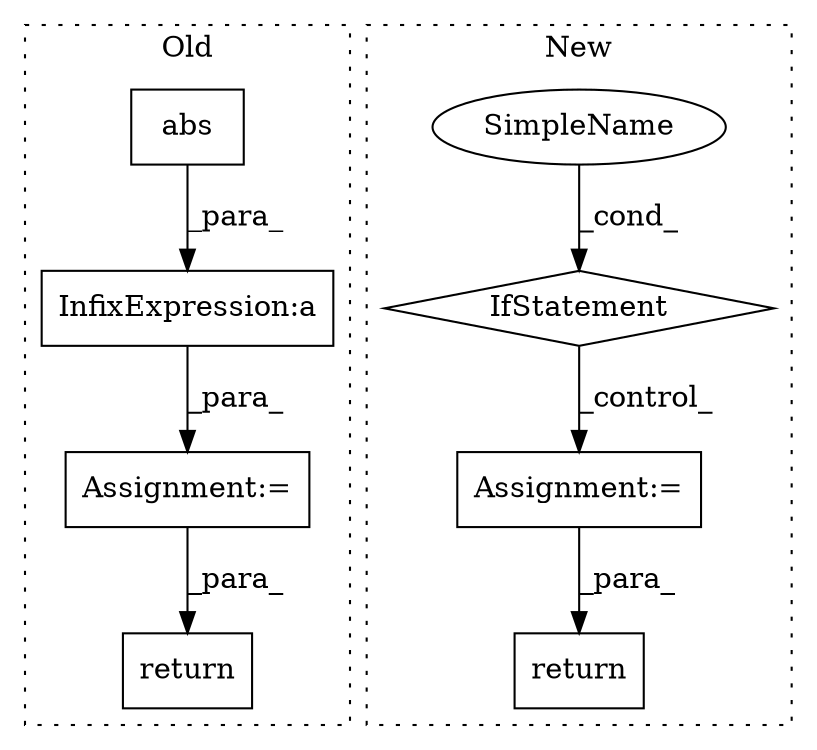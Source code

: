 digraph G {
subgraph cluster0 {
1 [label="abs" a="32" s="7241,7255" l="4,1" shape="box"];
3 [label="return" a="41" s="7388" l="7" shape="box"];
4 [label="InfixExpression:a" a="27" s="7238" l="3" shape="box"];
6 [label="Assignment:=" a="7" s="7225" l="1" shape="box"];
label = "Old";
style="dotted";
}
subgraph cluster1 {
2 [label="return" a="41" s="7151" l="7" shape="box"];
5 [label="Assignment:=" a="7" s="7127" l="1" shape="box"];
7 [label="IfStatement" a="25" s="6669,6691" l="4,2" shape="diamond"];
8 [label="SimpleName" a="42" s="" l="" shape="ellipse"];
label = "New";
style="dotted";
}
1 -> 4 [label="_para_"];
4 -> 6 [label="_para_"];
5 -> 2 [label="_para_"];
6 -> 3 [label="_para_"];
7 -> 5 [label="_control_"];
8 -> 7 [label="_cond_"];
}